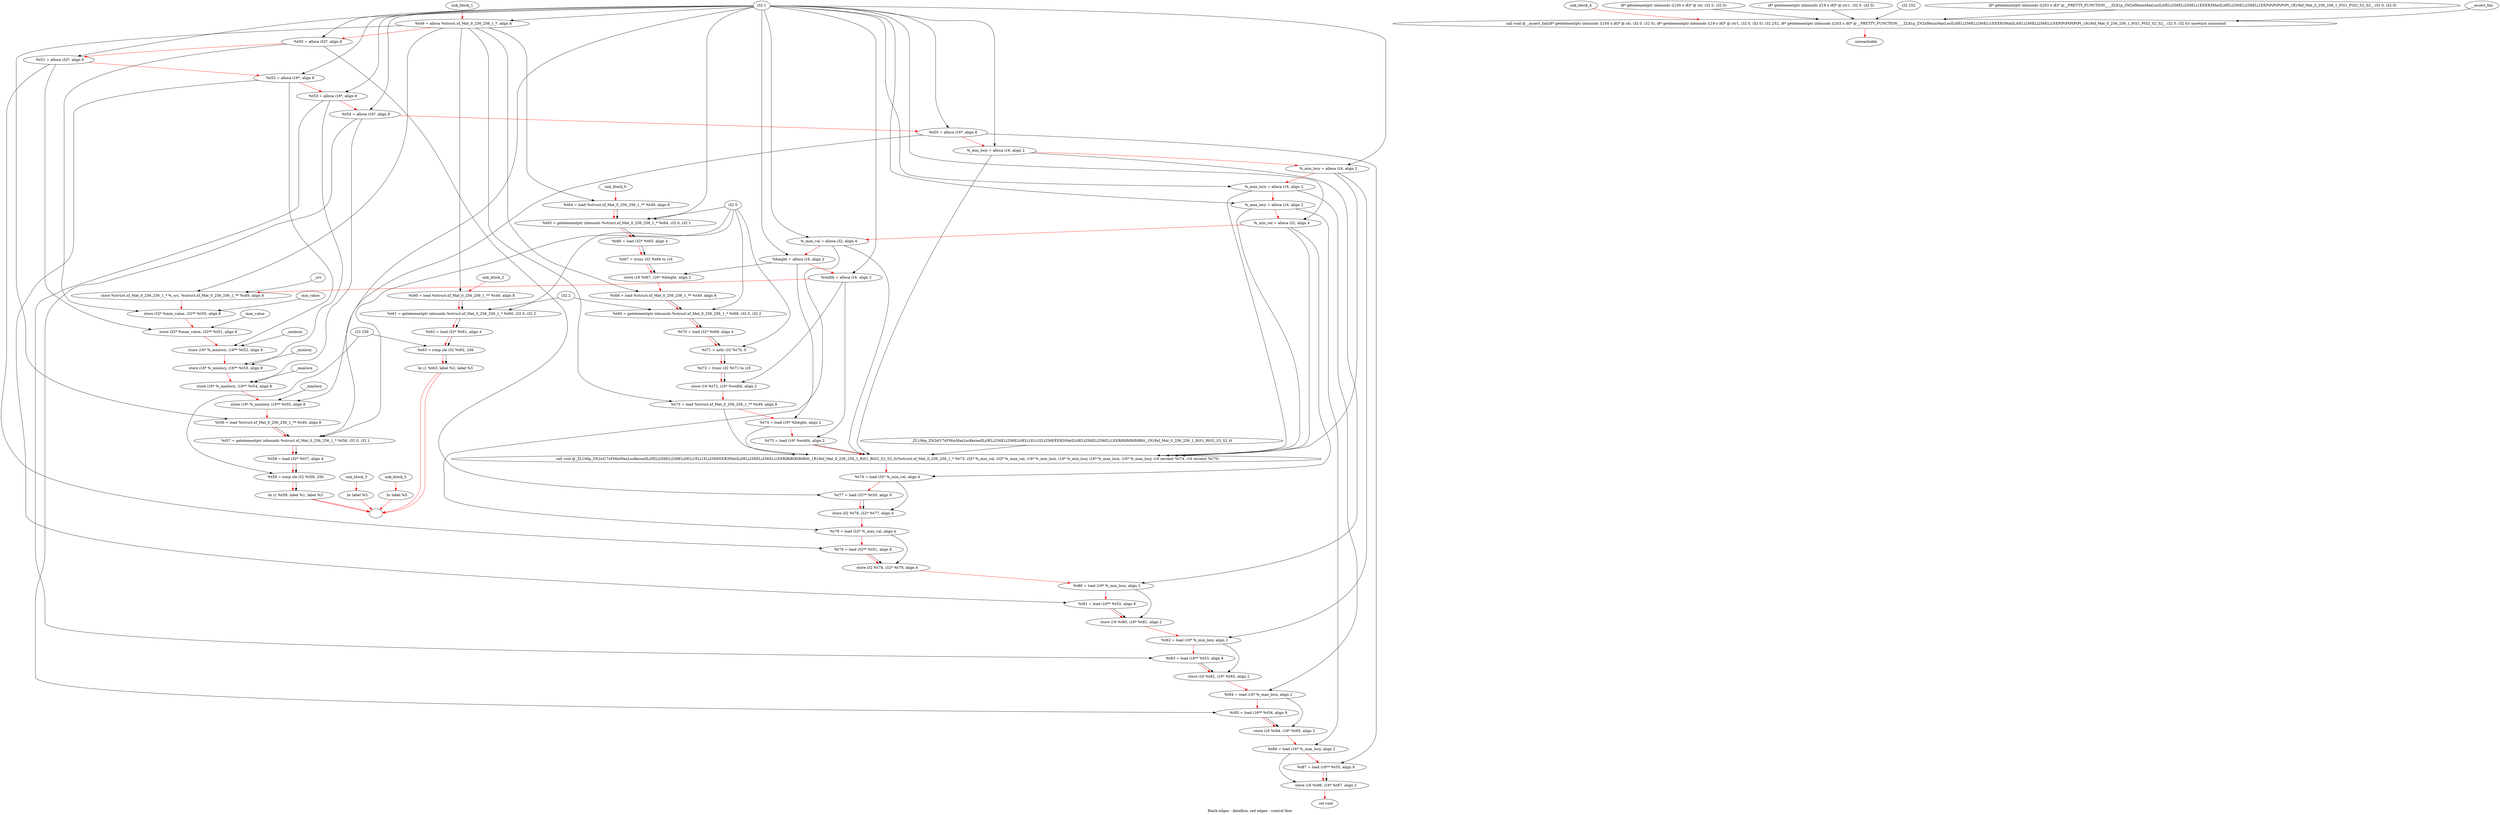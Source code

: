 digraph G {
compound=true
label="Black edges - dataflow, red edges - control flow"
"t49" [label="  %t49 = alloca %struct.xf_Mat_0_256_256_1_*, align 8"]
"t50" [label="  %t50 = alloca i32*, align 8"]
"t51" [label="  %t51 = alloca i32*, align 8"]
"t52" [label="  %t52 = alloca i16*, align 8"]
"t53" [label="  %t53 = alloca i16*, align 8"]
"t54" [label="  %t54 = alloca i16*, align 8"]
"t55" [label="  %t55 = alloca i16*, align 8"]
"_min_locx" [label="  %_min_locx = alloca i16, align 2"]
"_min_locy" [label="  %_min_locy = alloca i16, align 2"]
"_max_locx" [label="  %_max_locx = alloca i16, align 2"]
"_max_locy" [label="  %_max_locy = alloca i16, align 2"]
"_min_val" [label="  %_min_val = alloca i32, align 4"]
"_max_val" [label="  %_max_val = alloca i32, align 4"]
"height" [label="  %height = alloca i16, align 2"]
"width" [label="  %width = alloca i16, align 2"]
"_1" [label="  store %struct.xf_Mat_0_256_256_1_* %_src, %struct.xf_Mat_0_256_256_1_** %t49, align 8"]
"_2" [label="  store i32* %min_value, i32** %t50, align 8"]
"_3" [label="  store i32* %max_value, i32** %t51, align 8"]
"_4" [label="  store i16* %_minlocx, i16** %t52, align 8"]
"_5" [label="  store i16* %_minlocy, i16** %t53, align 8"]
"_6" [label="  store i16* %_maxlocx, i16** %t54, align 8"]
"_7" [label="  store i16* %_maxlocy, i16** %t55, align 8"]
"t56" [label="  %t56 = load %struct.xf_Mat_0_256_256_1_** %t49, align 8"]
"t57" [label="  %t57 = getelementptr inbounds %struct.xf_Mat_0_256_256_1_* %t56, i32 0, i32 1"]
"t58" [label="  %t58 = load i32* %t57, align 4"]
"t59" [label="  %t59 = icmp sle i32 %t58, 256"]
"_8" [label="  br i1 %t59, label %1, label %3"]
"unk_block_1" -> "t49"[color=red]
"i32 1" -> "t49"
"t49" -> "t50"[color=red weight=2]
"i32 1" -> "t50"
"t50" -> "t51"[color=red weight=2]
"i32 1" -> "t51"
"t51" -> "t52"[color=red weight=2]
"i32 1" -> "t52"
"t52" -> "t53"[color=red weight=2]
"i32 1" -> "t53"
"t53" -> "t54"[color=red weight=2]
"i32 1" -> "t54"
"t54" -> "t55"[color=red weight=2]
"i32 1" -> "t55"
"t55" -> "_min_locx"[color=red weight=2]
"i32 1" -> "_min_locx"
"_min_locx" -> "_min_locy"[color=red weight=2]
"i32 1" -> "_min_locy"
"_min_locy" -> "_max_locx"[color=red weight=2]
"i32 1" -> "_max_locx"
"_max_locx" -> "_max_locy"[color=red weight=2]
"i32 1" -> "_max_locy"
"_max_locy" -> "_min_val"[color=red weight=2]
"i32 1" -> "_min_val"
"_min_val" -> "_max_val"[color=red weight=2]
"i32 1" -> "_max_val"
"_max_val" -> "height"[color=red weight=2]
"i32 1" -> "height"
"height" -> "width"[color=red weight=2]
"i32 1" -> "width"
"width" -> "_1"[color=red weight=2]
"_src" -> "_1"
"t49" -> "_1"
"_1" -> "_2"[color=red weight=2]
"min_value" -> "_2"
"t50" -> "_2"
"_2" -> "_3"[color=red weight=2]
"max_value" -> "_3"
"t51" -> "_3"
"_3" -> "_4"[color=red weight=2]
"_minlocx" -> "_4"
"t52" -> "_4"
"_4" -> "_5"[color=red weight=2]
"_minlocy" -> "_5"
"t53" -> "_5"
"_5" -> "_6"[color=red weight=2]
"_maxlocx" -> "_6"
"t54" -> "_6"
"_6" -> "_7"[color=red weight=2]
"_maxlocy" -> "_7"
"t55" -> "_7"
"_7" -> "t56"[color=red weight=2]
"t49" -> "t56"
"t56" -> "t57"[color=red weight=2]
"t56" -> "t57"
"i32 0" -> "t57"
"i32 1" -> "t57"
"t57" -> "t58"[color=red weight=2]
"t57" -> "t58"
"t58" -> "t59"[color=red weight=2]
"t58" -> "t59"
"i32 256" -> "t59"
"t59" -> "_8"[color=red weight=2]
"t59" -> "_8"
"_8" -> ""[color=red]
"_8" -> ""[color=red]

"t60" [label="  %t60 = load %struct.xf_Mat_0_256_256_1_** %t49, align 8"]
"t61" [label="  %t61 = getelementptr inbounds %struct.xf_Mat_0_256_256_1_* %t60, i32 0, i32 2"]
"t62" [label="  %t62 = load i32* %t61, align 4"]
"t63" [label="  %t63 = icmp sle i32 %t62, 256"]
"_9" [label="  br i1 %t63, label %2, label %3"]
"unk_block_2" -> "t60"[color=red]
"t49" -> "t60"
"t60" -> "t61"[color=red weight=2]
"t60" -> "t61"
"i32 0" -> "t61"
"i32 2" -> "t61"
"t61" -> "t62"[color=red weight=2]
"t61" -> "t62"
"t62" -> "t63"[color=red weight=2]
"t62" -> "t63"
"i32 256" -> "t63"
"t63" -> "_9"[color=red weight=2]
"t63" -> "_9"
"_9" -> ""[color=red]
"_9" -> ""[color=red]

"_10" [label="  br label %5"]
"unk_block_3" -> "_10"[color=red]
"_10" -> ""[color=red]

"_11" [label="  call void @__assert_fail(i8* getelementptr inbounds ([100 x i8]* @.str, i32 0, i32 0), i8* getelementptr inbounds ([19 x i8]* @.str1, i32 0, i32 0), i32 252, i8* getelementptr inbounds ([203 x i8]* @__PRETTY_FUNCTION__._ZL81p_ZN2xf9minMaxLocILi0ELi256ELi256ELi1EEER3MatILi0ELi256ELi256ELi1EEPiPiPtPtPtPt_1R19xf_Mat_0_256_256_1_PiS1_PtS2_S2_S2_, i32 0, i32 0)) noreturn nounwind"]
"_12" [label="  unreachable"]
"unk_block_4" -> "_11"[color=red]
"i8* getelementptr inbounds ([100 x i8]* @.str, i32 0, i32 0)" -> "_11"
"i8* getelementptr inbounds ([19 x i8]* @.str1, i32 0, i32 0)" -> "_11"
"i32 252" -> "_11"
"i8* getelementptr inbounds ([203 x i8]* @__PRETTY_FUNCTION__._ZL81p_ZN2xf9minMaxLocILi0ELi256ELi256ELi1EEER3MatILi0ELi256ELi256ELi1EEPiPiPtPtPtPt_1R19xf_Mat_0_256_256_1_PiS1_PtS2_S2_S2_, i32 0, i32 0)" -> "_11"
"__assert_fail" -> "_11"
"_11" -> "_12"[color=red weight=2]

"_13" [label="  br label %5"]
"unk_block_5" -> "_13"[color=red]
"_13" -> ""[color=red]

"t64" [label="  %t64 = load %struct.xf_Mat_0_256_256_1_** %t49, align 8"]
"t65" [label="  %t65 = getelementptr inbounds %struct.xf_Mat_0_256_256_1_* %t64, i32 0, i32 1"]
"t66" [label="  %t66 = load i32* %t65, align 4"]
"t67" [label="  %t67 = trunc i32 %t66 to i16"]
"_14" [label="  store i16 %t67, i16* %height, align 2"]
"t68" [label="  %t68 = load %struct.xf_Mat_0_256_256_1_** %t49, align 8"]
"t69" [label="  %t69 = getelementptr inbounds %struct.xf_Mat_0_256_256_1_* %t68, i32 0, i32 2"]
"t70" [label="  %t70 = load i32* %t69, align 4"]
"t71" [label="  %t71 = ashr i32 %t70, 0"]
"t72" [label="  %t72 = trunc i32 %t71 to i16"]
"_15" [label="  store i16 %t72, i16* %width, align 2"]
"t73" [label="  %t73 = load %struct.xf_Mat_0_256_256_1_** %t49, align 8"]
"t74" [label="  %t74 = load i16* %height, align 2"]
"t75" [label="  %t75 = load i16* %width, align 2"]
"_16" [label="  call void @_ZL106p_ZN2xf17xFMinMaxLocKernelILi0ELi256ELi256ELi0ELi1ELi1ELi256EEER3MatILi0ELi256ELi256ELi1EERiRiRtRtRtRttt_1R19xf_Mat_0_256_256_1_RiS1_RtS2_S2_S2_tt(%struct.xf_Mat_0_256_256_1_* %t73, i32* %_min_val, i32* %_max_val, i16* %_min_locx, i16* %_min_locy, i16* %_max_locx, i16* %_max_locy, i16 zeroext %t74, i16 zeroext %t75)"]
"t76" [label="  %t76 = load i32* %_min_val, align 4"]
"t77" [label="  %t77 = load i32** %t50, align 8"]
"_17" [label="  store i32 %t76, i32* %t77, align 4"]
"t78" [label="  %t78 = load i32* %_max_val, align 4"]
"t79" [label="  %t79 = load i32** %t51, align 8"]
"_18" [label="  store i32 %t78, i32* %t79, align 4"]
"t80" [label="  %t80 = load i16* %_min_locx, align 2"]
"t81" [label="  %t81 = load i16** %t52, align 8"]
"_19" [label="  store i16 %t80, i16* %t81, align 2"]
"t82" [label="  %t82 = load i16* %_min_locy, align 2"]
"t83" [label="  %t83 = load i16** %t53, align 8"]
"_20" [label="  store i16 %t82, i16* %t83, align 2"]
"t84" [label="  %t84 = load i16* %_max_locx, align 2"]
"t85" [label="  %t85 = load i16** %t54, align 8"]
"_21" [label="  store i16 %t84, i16* %t85, align 2"]
"t86" [label="  %t86 = load i16* %_max_locy, align 2"]
"t87" [label="  %t87 = load i16** %t55, align 8"]
"_22" [label="  store i16 %t86, i16* %t87, align 2"]
"_23" [label="  ret void"]
"unk_block_6" -> "t64"[color=red]
"t49" -> "t64"
"t64" -> "t65"[color=red weight=2]
"t64" -> "t65"
"i32 0" -> "t65"
"i32 1" -> "t65"
"t65" -> "t66"[color=red weight=2]
"t65" -> "t66"
"t66" -> "t67"[color=red weight=2]
"t66" -> "t67"
"t67" -> "_14"[color=red weight=2]
"t67" -> "_14"
"height" -> "_14"
"_14" -> "t68"[color=red weight=2]
"t49" -> "t68"
"t68" -> "t69"[color=red weight=2]
"t68" -> "t69"
"i32 0" -> "t69"
"i32 2" -> "t69"
"t69" -> "t70"[color=red weight=2]
"t69" -> "t70"
"t70" -> "t71"[color=red weight=2]
"t70" -> "t71"
"i32 0" -> "t71"
"t71" -> "t72"[color=red weight=2]
"t71" -> "t72"
"t72" -> "_15"[color=red weight=2]
"t72" -> "_15"
"width" -> "_15"
"_15" -> "t73"[color=red weight=2]
"t49" -> "t73"
"t73" -> "t74"[color=red weight=2]
"height" -> "t74"
"t74" -> "t75"[color=red weight=2]
"width" -> "t75"
"t75" -> "_16"[color=red weight=2]
"t73" -> "_16"
"_min_val" -> "_16"
"_max_val" -> "_16"
"_min_locx" -> "_16"
"_min_locy" -> "_16"
"_max_locx" -> "_16"
"_max_locy" -> "_16"
"t74" -> "_16"
"t75" -> "_16"
"_ZL106p_ZN2xf17xFMinMaxLocKernelILi0ELi256ELi256ELi0ELi1ELi1ELi256EEER3MatILi0ELi256ELi256ELi1EERiRiRtRtRtRttt_1R19xf_Mat_0_256_256_1_RiS1_RtS2_S2_S2_tt" -> "_16"
"_16" -> "t76"[color=red weight=2]
"_min_val" -> "t76"
"t76" -> "t77"[color=red weight=2]
"t50" -> "t77"
"t77" -> "_17"[color=red weight=2]
"t76" -> "_17"
"t77" -> "_17"
"_17" -> "t78"[color=red weight=2]
"_max_val" -> "t78"
"t78" -> "t79"[color=red weight=2]
"t51" -> "t79"
"t79" -> "_18"[color=red weight=2]
"t78" -> "_18"
"t79" -> "_18"
"_18" -> "t80"[color=red weight=2]
"_min_locx" -> "t80"
"t80" -> "t81"[color=red weight=2]
"t52" -> "t81"
"t81" -> "_19"[color=red weight=2]
"t80" -> "_19"
"t81" -> "_19"
"_19" -> "t82"[color=red weight=2]
"_min_locy" -> "t82"
"t82" -> "t83"[color=red weight=2]
"t53" -> "t83"
"t83" -> "_20"[color=red weight=2]
"t82" -> "_20"
"t83" -> "_20"
"_20" -> "t84"[color=red weight=2]
"_max_locx" -> "t84"
"t84" -> "t85"[color=red weight=2]
"t54" -> "t85"
"t85" -> "_21"[color=red weight=2]
"t84" -> "_21"
"t85" -> "_21"
"_21" -> "t86"[color=red weight=2]
"_max_locy" -> "t86"
"t86" -> "t87"[color=red weight=2]
"t55" -> "t87"
"t87" -> "_22"[color=red weight=2]
"t86" -> "_22"
"t87" -> "_22"
"_22" -> "_23"[color=red weight=2]

}
